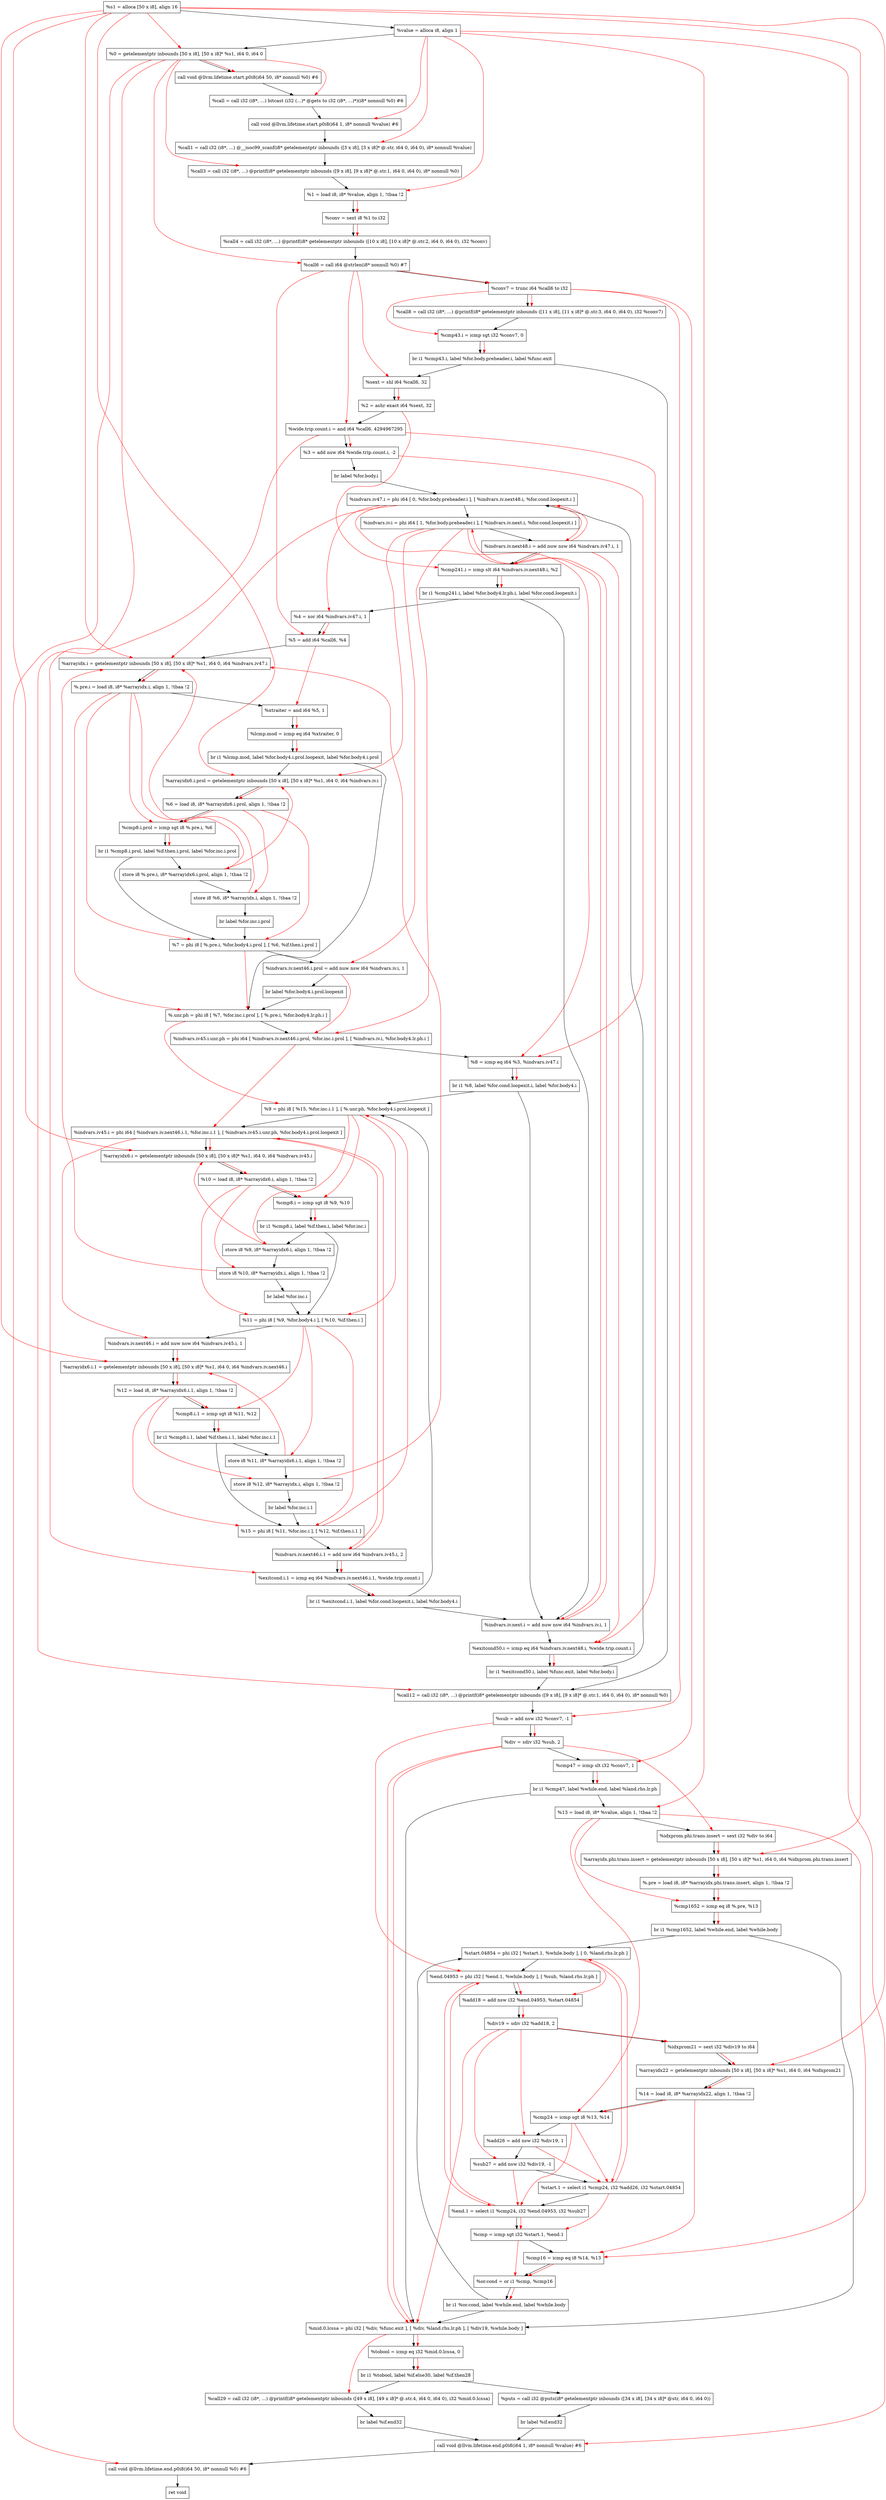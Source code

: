 digraph "CDFG for'main' function" {
	Node0x55e6346c7688[shape=record, label="  %s1 = alloca [50 x i8], align 16"];
	Node0x55e6346c7708[shape=record, label="  %value = alloca i8, align 1"];
	Node0x55e6346c77b8[shape=record, label="  %0 = getelementptr inbounds [50 x i8], [50 x i8]* %s1, i64 0, i64 0"];
	Node0x55e6346c7a08[shape=record, label="  call void @llvm.lifetime.start.p0i8(i64 50, i8* nonnull %0) #6"];
	Node0x55e6346c7e60[shape=record, label="  %call = call i32 (i8*, ...) bitcast (i32 (...)* @gets to i32 (i8*, ...)*)(i8* nonnull %0) #6"];
	Node0x55e6346c7ff8[shape=record, label="  call void @llvm.lifetime.start.p0i8(i64 1, i8* nonnull %value) #6"];
	Node0x55e6346c8258[shape=record, label="  %call1 = call i32 (i8*, ...) @__isoc99_scanf(i8* getelementptr inbounds ([3 x i8], [3 x i8]* @.str, i64 0, i64 0), i8* nonnull %value)"];
	Node0x55e6346c8688[shape=record, label="  %call3 = call i32 (i8*, ...) @printf(i8* getelementptr inbounds ([9 x i8], [9 x i8]* @.str.1, i64 0, i64 0), i8* nonnull %0)"];
	Node0x55e6346c8768[shape=record, label="  %1 = load i8, i8* %value, align 1, !tbaa !2"];
	Node0x55e6346c87e8[shape=record, label="  %conv = sext i8 %1 to i32"];
	Node0x55e6346c8918[shape=record, label="  %call4 = call i32 (i8*, ...) @printf(i8* getelementptr inbounds ([10 x i8], [10 x i8]* @.str.2, i64 0, i64 0), i32 %conv)"];
	Node0x55e6346c8b50[shape=record, label="  %call6 = call i64 @strlen(i8* nonnull %0) #7"];
	Node0x55e6346c8c28[shape=record, label="  %conv7 = trunc i64 %call6 to i32"];
	Node0x55e6346c8d78[shape=record, label="  %call8 = call i32 (i8*, ...) @printf(i8* getelementptr inbounds ([11 x i8], [11 x i8]* @.str.3, i64 0, i64 0), i32 %conv7)"];
	Node0x55e6346c8e50[shape=record, label="  %cmp43.i = icmp sgt i32 %conv7, 0"];
	Node0x55e6346c9278[shape=record, label="  br i1 %cmp43.i, label %for.body.preheader.i, label %func.exit"];
	Node0x55e6346c9350[shape=record, label="  %sext = shl i64 %call6, 32"];
	Node0x55e6346c93c0[shape=record, label="  %2 = ashr exact i64 %sext, 32"];
	Node0x55e6346c94c0[shape=record, label="  %wide.trip.count.i = and i64 %call6, 4294967295"];
	Node0x55e6346c95c0[shape=record, label="  %3 = add nsw i64 %wide.trip.count.i, -2"];
	Node0x55e6346c9668[shape=record, label="  br label %for.body.i"];
	Node0x55e6346c97f0[shape=record, label="  %indvars.iv.next.i = add nuw nsw i64 %indvars.iv.i, 1"];
	Node0x55e6346c99b0[shape=record, label="  %exitcond50.i = icmp eq i64 %indvars.iv.next48.i, %wide.trip.count.i"];
	Node0x55e6346c9a38[shape=record, label="  br i1 %exitcond50.i, label %func.exit, label %for.body.i"];
	Node0x55e6346c9a88[shape=record, label="  %indvars.iv47.i = phi i64 [ 0, %for.body.preheader.i ], [ %indvars.iv.next48.i, %for.cond.loopexit.i ]"];
	Node0x55e6346c9b28[shape=record, label="  %indvars.iv.i = phi i64 [ 1, %for.body.preheader.i ], [ %indvars.iv.next.i, %for.cond.loopexit.i ]"];
	Node0x55e6346c9bf0[shape=record, label="  %indvars.iv.next48.i = add nuw nsw i64 %indvars.iv47.i, 1"];
	Node0x55e6346c9c60[shape=record, label="  %cmp241.i = icmp slt i64 %indvars.iv.next48.i, %2"];
	Node0x55e6346ca088[shape=record, label="  br i1 %cmp241.i, label %for.body4.lr.ph.i, label %for.cond.loopexit.i"];
	Node0x55e6346ca100[shape=record, label="  %4 = xor i64 %indvars.iv47.i, 1"];
	Node0x55e6346ca1c0[shape=record, label="  %5 = add i64 %call6, %4"];
	Node0x55e6346ca248[shape=record, label="  %arrayidx.i = getelementptr inbounds [50 x i8], [50 x i8]* %s1, i64 0, i64 %indvars.iv47.i"];
	Node0x55e6346c9908[shape=record, label="  %.pre.i = load i8, i8* %arrayidx.i, align 1, !tbaa !2"];
	Node0x55e6346ca2d0[shape=record, label="  %xtraiter = and i64 %5, 1"];
	Node0x55e6346ca340[shape=record, label="  %lcmp.mod = icmp eq i64 %xtraiter, 0"];
	Node0x55e6346ca558[shape=record, label="  br i1 %lcmp.mod, label %for.body4.i.prol.loopexit, label %for.body4.i.prol"];
	Node0x55e6346ca5e8[shape=record, label="  %arrayidx6.i.prol = getelementptr inbounds [50 x i8], [50 x i8]* %s1, i64 0, i64 %indvars.iv.i"];
	Node0x55e6346c9118[shape=record, label="  %6 = load i8, i8* %arrayidx6.i.prol, align 1, !tbaa !2"];
	Node0x55e6346ca700[shape=record, label="  %cmp8.i.prol = icmp sgt i8 %.pre.i, %6"];
	Node0x55e6346ca918[shape=record, label="  br i1 %cmp8.i.prol, label %if.then.i.prol, label %for.inc.i.prol"];
	Node0x55e6346ca990[shape=record, label="  store i8 %.pre.i, i8* %arrayidx6.i.prol, align 1, !tbaa !2"];
	Node0x55e6346caa10[shape=record, label="  store i8 %6, i8* %arrayidx.i, align 1, !tbaa !2"];
	Node0x55e6346ca7a8[shape=record, label="  br label %for.inc.i.prol"];
	Node0x55e6346caa68[shape=record, label="  %7 = phi i8 [ %.pre.i, %for.body4.i.prol ], [ %6, %if.then.i.prol ]"];
	Node0x55e6346cab30[shape=record, label="  %indvars.iv.next46.i.prol = add nuw nsw i64 %indvars.iv.i, 1"];
	Node0x55e6346ca888[shape=record, label="  br label %for.body4.i.prol.loopexit"];
	Node0x55e6346cabe8[shape=record, label="  %.unr.ph = phi i8 [ %7, %for.inc.i.prol ], [ %.pre.i, %for.body4.lr.ph.i ]"];
	Node0x55e6346cac88[shape=record, label="  %indvars.iv45.i.unr.ph = phi i64 [ %indvars.iv.next46.i.prol, %for.inc.i.prol ], [ %indvars.iv.i, %for.body4.lr.ph.i ]"];
	Node0x55e6346cad50[shape=record, label="  %8 = icmp eq i64 %3, %indvars.iv47.i"];
	Node0x55e6346c6498[shape=record, label="  br i1 %8, label %for.cond.loopexit.i, label %for.body4.i"];
	Node0x55e6346c65a8[shape=record, label="  %9 = phi i8 [ %15, %for.inc.i.1 ], [ %.unr.ph, %for.body4.i.prol.loopexit ]"];
	Node0x55e6346c6728[shape=record, label="  %indvars.iv45.i = phi i64 [ %indvars.iv.next46.i.1, %for.inc.i.1 ], [ %indvars.iv45.i.unr.ph, %for.body4.i.prol.loopexit ]"];
	Node0x55e6346c6808[shape=record, label="  %arrayidx6.i = getelementptr inbounds [50 x i8], [50 x i8]* %s1, i64 0, i64 %indvars.iv45.i"];
	Node0x55e6346c6878[shape=record, label="  %10 = load i8, i8* %arrayidx6.i, align 1, !tbaa !2"];
	Node0x55e6346c68f0[shape=record, label="  %cmp8.i = icmp sgt i8 %9, %10"];
	Node0x55e6346c6b58[shape=record, label="  br i1 %cmp8.i, label %if.then.i, label %for.inc.i"];
	Node0x55e6346c6bd0[shape=record, label="  store i8 %9, i8* %arrayidx6.i, align 1, !tbaa !2"];
	Node0x55e6346cbe90[shape=record, label="  store i8 %10, i8* %arrayidx.i, align 1, !tbaa !2"];
	Node0x55e6346c69e8[shape=record, label="  br label %for.inc.i"];
	Node0x55e6346cbee8[shape=record, label="  %11 = phi i8 [ %9, %for.body4.i ], [ %10, %if.then.i ]"];
	Node0x55e6346cbfb0[shape=record, label="  %indvars.iv.next46.i = add nuw nsw i64 %indvars.iv45.i, 1"];
	Node0x55e6346cc0c8[shape=record, label="  %arrayidx6.i.1 = getelementptr inbounds [50 x i8], [50 x i8]* %s1, i64 0, i64 %indvars.iv.next46.i"];
	Node0x55e6346c6ac8[shape=record, label="  %12 = load i8, i8* %arrayidx6.i.1, align 1, !tbaa !2"];
	Node0x55e6346cc150[shape=record, label="  %cmp8.i.1 = icmp sgt i8 %11, %12"];
	Node0x55e6346cc8d8[shape=record, label="  br i1 %cmp8.i.1, label %if.then.i.1, label %for.inc.i.1"];
	Node0x55e6346cc988[shape=record, label="  %call12 = call i32 (i8*, ...) @printf(i8* getelementptr inbounds ([9 x i8], [9 x i8]* @.str.1, i64 0, i64 0), i8* nonnull %0)"];
	Node0x55e6346cca90[shape=record, label="  %sub = add nsw i32 %conv7, -1"];
	Node0x55e6346ccb50[shape=record, label="  %div = sdiv i32 %sub, 2"];
	Node0x55e6346ccbe0[shape=record, label="  %cmp47 = icmp slt i32 %conv7, 1"];
	Node0x55e6346ccde8[shape=record, label="  br i1 %cmp47, label %while.end, label %land.rhs.lr.ph"];
	Node0x55e6346ccd58[shape=record, label="  %13 = load i8, i8* %value, align 1, !tbaa !2"];
	Node0x55e6346cce78[shape=record, label="  %idxprom.phi.trans.insert = sext i32 %div to i64"];
	Node0x55e6346ccf68[shape=record, label="  %arrayidx.phi.trans.insert = getelementptr inbounds [50 x i8], [50 x i8]* %s1, i64 0, i64 %idxprom.phi.trans.insert"];
	Node0x55e6346cd018[shape=record, label="  %.pre = load i8, i8* %arrayidx.phi.trans.insert, align 1, !tbaa !2"];
	Node0x55e6346cd0b0[shape=record, label="  %cmp1652 = icmp eq i8 %.pre, %13"];
	Node0x55e6346cd208[shape=record, label="  br i1 %cmp1652, label %while.end, label %while.body"];
	Node0x55e6346cd278[shape=record, label="  %start.04854 = phi i32 [ %start.1, %while.body ], [ 0, %land.rhs.lr.ph ]"];
	Node0x55e6346cd3c8[shape=record, label="  %end.04953 = phi i32 [ %end.1, %while.body ], [ %sub, %land.rhs.lr.ph ]"];
	Node0x55e6346cd4c0[shape=record, label="  %add18 = add nsw i32 %end.04953, %start.04854"];
	Node0x55e6346cd550[shape=record, label="  %div19 = sdiv i32 %add18, 2"];
	Node0x55e6346cd5c8[shape=record, label="  %idxprom21 = sext i32 %div19 to i64"];
	Node0x55e6346cd688[shape=record, label="  %arrayidx22 = getelementptr inbounds [50 x i8], [50 x i8]* %s1, i64 0, i64 %idxprom21"];
	Node0x55e6346cd728[shape=record, label="  %14 = load i8, i8* %arrayidx22, align 1, !tbaa !2"];
	Node0x55e6346cd7a0[shape=record, label="  %cmp24 = icmp sgt i8 %13, %14"];
	Node0x55e6346cd830[shape=record, label="  %add26 = add nsw i32 %div19, 1"];
	Node0x55e6346cd8c0[shape=record, label="  %sub27 = add nsw i32 %div19, -1"];
	Node0x55e6346cd968[shape=record, label="  %start.1 = select i1 %cmp24, i32 %add26, i32 %start.04854"];
	Node0x55e6346cd9f8[shape=record, label="  %end.1 = select i1 %cmp24, i32 %end.04953, i32 %sub27"];
	Node0x55e6346cda70[shape=record, label="  %cmp = icmp sgt i32 %start.1, %end.1"];
	Node0x55e6346cdb00[shape=record, label="  %cmp16 = icmp eq i8 %14, %13"];
	Node0x55e6346cdb90[shape=record, label="  %or.cond = or i1 %cmp, %cmp16"];
	Node0x55e6346cdc38[shape=record, label="  br i1 %or.cond, label %while.end, label %while.body"];
	Node0x55e6346cdc88[shape=record, label="  %mid.0.lcssa = phi i32 [ %div, %func.exit ], [ %div, %land.rhs.lr.ph ], [ %div19, %while.body ]"];
	Node0x55e6346cdd70[shape=record, label="  %tobool = icmp eq i32 %mid.0.lcssa, 0"];
	Node0x55e6346cdee8[shape=record, label="  br i1 %tobool, label %if.else30, label %if.then28"];
	Node0x55e6346ce018[shape=record, label="  %call29 = call i32 (i8*, ...) @printf(i8* getelementptr inbounds ([49 x i8], [49 x i8]* @.str.4, i64 0, i64 0), i32 %mid.0.lcssa)"];
	Node0x55e6346cd178[shape=record, label="  br label %if.end32"];
	Node0x55e6346ce2d0[shape=record, label="  %puts = call i32 @puts(i8* getelementptr inbounds ([34 x i8], [34 x i8]* @str, i64 0, i64 0))"];
	Node0x55e6346ce3a8[shape=record, label="  br label %if.end32"];
	Node0x55e6346ce4f8[shape=record, label="  call void @llvm.lifetime.end.p0i8(i64 1, i8* nonnull %value) #6"];
	Node0x55e6346ce608[shape=record, label="  call void @llvm.lifetime.end.p0i8(i64 50, i8* nonnull %0) #6"];
	Node0x55e6346ce6b0[shape=record, label="  ret void"];
	Node0x55e6346ce720[shape=record, label="  store i8 %11, i8* %arrayidx6.i.1, align 1, !tbaa !2"];
	Node0x55e6346ce7a0[shape=record, label="  store i8 %12, i8* %arrayidx.i, align 1, !tbaa !2"];
	Node0x55e6346cc848[shape=record, label="  br label %for.inc.i.1"];
	Node0x55e6346ce7f8[shape=record, label="  %15 = phi i8 [ %11, %for.inc.i ], [ %12, %if.then.i.1 ]"];
	Node0x55e6346ce8c0[shape=record, label="  %indvars.iv.next46.i.1 = add nsw i64 %indvars.iv45.i, 2"];
	Node0x55e6346ce930[shape=record, label="  %exitcond.i.1 = icmp eq i64 %indvars.iv.next46.i.1, %wide.trip.count.i"];
	Node0x55e6346ce9b8[shape=record, label="  br i1 %exitcond.i.1, label %for.cond.loopexit.i, label %for.body4.i"];
	Node0x55e6346c7688 -> Node0x55e6346c7708
	Node0x55e6346c7708 -> Node0x55e6346c77b8
	Node0x55e6346c77b8 -> Node0x55e6346c7a08
	Node0x55e6346c7a08 -> Node0x55e6346c7e60
	Node0x55e6346c7e60 -> Node0x55e6346c7ff8
	Node0x55e6346c7ff8 -> Node0x55e6346c8258
	Node0x55e6346c8258 -> Node0x55e6346c8688
	Node0x55e6346c8688 -> Node0x55e6346c8768
	Node0x55e6346c8768 -> Node0x55e6346c87e8
	Node0x55e6346c87e8 -> Node0x55e6346c8918
	Node0x55e6346c8918 -> Node0x55e6346c8b50
	Node0x55e6346c8b50 -> Node0x55e6346c8c28
	Node0x55e6346c8c28 -> Node0x55e6346c8d78
	Node0x55e6346c8d78 -> Node0x55e6346c8e50
	Node0x55e6346c8e50 -> Node0x55e6346c9278
	Node0x55e6346c9278 -> Node0x55e6346c9350
	Node0x55e6346c9278 -> Node0x55e6346cc988
	Node0x55e6346c9350 -> Node0x55e6346c93c0
	Node0x55e6346c93c0 -> Node0x55e6346c94c0
	Node0x55e6346c94c0 -> Node0x55e6346c95c0
	Node0x55e6346c95c0 -> Node0x55e6346c9668
	Node0x55e6346c9668 -> Node0x55e6346c9a88
	Node0x55e6346c97f0 -> Node0x55e6346c99b0
	Node0x55e6346c99b0 -> Node0x55e6346c9a38
	Node0x55e6346c9a38 -> Node0x55e6346cc988
	Node0x55e6346c9a38 -> Node0x55e6346c9a88
	Node0x55e6346c9a88 -> Node0x55e6346c9b28
	Node0x55e6346c9b28 -> Node0x55e6346c9bf0
	Node0x55e6346c9bf0 -> Node0x55e6346c9c60
	Node0x55e6346c9c60 -> Node0x55e6346ca088
	Node0x55e6346ca088 -> Node0x55e6346ca100
	Node0x55e6346ca088 -> Node0x55e6346c97f0
	Node0x55e6346ca100 -> Node0x55e6346ca1c0
	Node0x55e6346ca1c0 -> Node0x55e6346ca248
	Node0x55e6346ca248 -> Node0x55e6346c9908
	Node0x55e6346c9908 -> Node0x55e6346ca2d0
	Node0x55e6346ca2d0 -> Node0x55e6346ca340
	Node0x55e6346ca340 -> Node0x55e6346ca558
	Node0x55e6346ca558 -> Node0x55e6346cabe8
	Node0x55e6346ca558 -> Node0x55e6346ca5e8
	Node0x55e6346ca5e8 -> Node0x55e6346c9118
	Node0x55e6346c9118 -> Node0x55e6346ca700
	Node0x55e6346ca700 -> Node0x55e6346ca918
	Node0x55e6346ca918 -> Node0x55e6346ca990
	Node0x55e6346ca918 -> Node0x55e6346caa68
	Node0x55e6346ca990 -> Node0x55e6346caa10
	Node0x55e6346caa10 -> Node0x55e6346ca7a8
	Node0x55e6346ca7a8 -> Node0x55e6346caa68
	Node0x55e6346caa68 -> Node0x55e6346cab30
	Node0x55e6346cab30 -> Node0x55e6346ca888
	Node0x55e6346ca888 -> Node0x55e6346cabe8
	Node0x55e6346cabe8 -> Node0x55e6346cac88
	Node0x55e6346cac88 -> Node0x55e6346cad50
	Node0x55e6346cad50 -> Node0x55e6346c6498
	Node0x55e6346c6498 -> Node0x55e6346c97f0
	Node0x55e6346c6498 -> Node0x55e6346c65a8
	Node0x55e6346c65a8 -> Node0x55e6346c6728
	Node0x55e6346c6728 -> Node0x55e6346c6808
	Node0x55e6346c6808 -> Node0x55e6346c6878
	Node0x55e6346c6878 -> Node0x55e6346c68f0
	Node0x55e6346c68f0 -> Node0x55e6346c6b58
	Node0x55e6346c6b58 -> Node0x55e6346c6bd0
	Node0x55e6346c6b58 -> Node0x55e6346cbee8
	Node0x55e6346c6bd0 -> Node0x55e6346cbe90
	Node0x55e6346cbe90 -> Node0x55e6346c69e8
	Node0x55e6346c69e8 -> Node0x55e6346cbee8
	Node0x55e6346cbee8 -> Node0x55e6346cbfb0
	Node0x55e6346cbfb0 -> Node0x55e6346cc0c8
	Node0x55e6346cc0c8 -> Node0x55e6346c6ac8
	Node0x55e6346c6ac8 -> Node0x55e6346cc150
	Node0x55e6346cc150 -> Node0x55e6346cc8d8
	Node0x55e6346cc8d8 -> Node0x55e6346ce720
	Node0x55e6346cc8d8 -> Node0x55e6346ce7f8
	Node0x55e6346cc988 -> Node0x55e6346cca90
	Node0x55e6346cca90 -> Node0x55e6346ccb50
	Node0x55e6346ccb50 -> Node0x55e6346ccbe0
	Node0x55e6346ccbe0 -> Node0x55e6346ccde8
	Node0x55e6346ccde8 -> Node0x55e6346cdc88
	Node0x55e6346ccde8 -> Node0x55e6346ccd58
	Node0x55e6346ccd58 -> Node0x55e6346cce78
	Node0x55e6346cce78 -> Node0x55e6346ccf68
	Node0x55e6346ccf68 -> Node0x55e6346cd018
	Node0x55e6346cd018 -> Node0x55e6346cd0b0
	Node0x55e6346cd0b0 -> Node0x55e6346cd208
	Node0x55e6346cd208 -> Node0x55e6346cdc88
	Node0x55e6346cd208 -> Node0x55e6346cd278
	Node0x55e6346cd278 -> Node0x55e6346cd3c8
	Node0x55e6346cd3c8 -> Node0x55e6346cd4c0
	Node0x55e6346cd4c0 -> Node0x55e6346cd550
	Node0x55e6346cd550 -> Node0x55e6346cd5c8
	Node0x55e6346cd5c8 -> Node0x55e6346cd688
	Node0x55e6346cd688 -> Node0x55e6346cd728
	Node0x55e6346cd728 -> Node0x55e6346cd7a0
	Node0x55e6346cd7a0 -> Node0x55e6346cd830
	Node0x55e6346cd830 -> Node0x55e6346cd8c0
	Node0x55e6346cd8c0 -> Node0x55e6346cd968
	Node0x55e6346cd968 -> Node0x55e6346cd9f8
	Node0x55e6346cd9f8 -> Node0x55e6346cda70
	Node0x55e6346cda70 -> Node0x55e6346cdb00
	Node0x55e6346cdb00 -> Node0x55e6346cdb90
	Node0x55e6346cdb90 -> Node0x55e6346cdc38
	Node0x55e6346cdc38 -> Node0x55e6346cdc88
	Node0x55e6346cdc38 -> Node0x55e6346cd278
	Node0x55e6346cdc88 -> Node0x55e6346cdd70
	Node0x55e6346cdd70 -> Node0x55e6346cdee8
	Node0x55e6346cdee8 -> Node0x55e6346ce2d0
	Node0x55e6346cdee8 -> Node0x55e6346ce018
	Node0x55e6346ce018 -> Node0x55e6346cd178
	Node0x55e6346cd178 -> Node0x55e6346ce4f8
	Node0x55e6346ce2d0 -> Node0x55e6346ce3a8
	Node0x55e6346ce3a8 -> Node0x55e6346ce4f8
	Node0x55e6346ce4f8 -> Node0x55e6346ce608
	Node0x55e6346ce608 -> Node0x55e6346ce6b0
	Node0x55e6346ce720 -> Node0x55e6346ce7a0
	Node0x55e6346ce7a0 -> Node0x55e6346cc848
	Node0x55e6346cc848 -> Node0x55e6346ce7f8
	Node0x55e6346ce7f8 -> Node0x55e6346ce8c0
	Node0x55e6346ce8c0 -> Node0x55e6346ce930
	Node0x55e6346ce930 -> Node0x55e6346ce9b8
	Node0x55e6346ce9b8 -> Node0x55e6346c97f0
	Node0x55e6346ce9b8 -> Node0x55e6346c65a8
edge [color=red]
	Node0x55e6346c7688 -> Node0x55e6346c77b8
	Node0x55e6346c77b8 -> Node0x55e6346c7a08
	Node0x55e6346c77b8 -> Node0x55e6346c7e60
	Node0x55e6346c7708 -> Node0x55e6346c7ff8
	Node0x55e6346c7708 -> Node0x55e6346c8258
	Node0x55e6346c77b8 -> Node0x55e6346c8688
	Node0x55e6346c7708 -> Node0x55e6346c8768
	Node0x55e6346c8768 -> Node0x55e6346c87e8
	Node0x55e6346c87e8 -> Node0x55e6346c8918
	Node0x55e6346c77b8 -> Node0x55e6346c8b50
	Node0x55e6346c8b50 -> Node0x55e6346c8c28
	Node0x55e6346c8c28 -> Node0x55e6346c8d78
	Node0x55e6346c8c28 -> Node0x55e6346c8e50
	Node0x55e6346c8e50 -> Node0x55e6346c9278
	Node0x55e6346c8b50 -> Node0x55e6346c9350
	Node0x55e6346c9350 -> Node0x55e6346c93c0
	Node0x55e6346c8b50 -> Node0x55e6346c94c0
	Node0x55e6346c94c0 -> Node0x55e6346c95c0
	Node0x55e6346c9b28 -> Node0x55e6346c97f0
	Node0x55e6346c9bf0 -> Node0x55e6346c99b0
	Node0x55e6346c94c0 -> Node0x55e6346c99b0
	Node0x55e6346c99b0 -> Node0x55e6346c9a38
	Node0x55e6346c9bf0 -> Node0x55e6346c9a88
	Node0x55e6346c97f0 -> Node0x55e6346c9b28
	Node0x55e6346c9a88 -> Node0x55e6346c9bf0
	Node0x55e6346c9bf0 -> Node0x55e6346c9c60
	Node0x55e6346c93c0 -> Node0x55e6346c9c60
	Node0x55e6346c9c60 -> Node0x55e6346ca088
	Node0x55e6346c9a88 -> Node0x55e6346ca100
	Node0x55e6346c8b50 -> Node0x55e6346ca1c0
	Node0x55e6346ca100 -> Node0x55e6346ca1c0
	Node0x55e6346c7688 -> Node0x55e6346ca248
	Node0x55e6346c9a88 -> Node0x55e6346ca248
	Node0x55e6346ca248 -> Node0x55e6346c9908
	Node0x55e6346ca1c0 -> Node0x55e6346ca2d0
	Node0x55e6346ca2d0 -> Node0x55e6346ca340
	Node0x55e6346ca340 -> Node0x55e6346ca558
	Node0x55e6346c7688 -> Node0x55e6346ca5e8
	Node0x55e6346c9b28 -> Node0x55e6346ca5e8
	Node0x55e6346ca5e8 -> Node0x55e6346c9118
	Node0x55e6346c9908 -> Node0x55e6346ca700
	Node0x55e6346c9118 -> Node0x55e6346ca700
	Node0x55e6346ca700 -> Node0x55e6346ca918
	Node0x55e6346c9908 -> Node0x55e6346ca990
	Node0x55e6346ca990 -> Node0x55e6346ca5e8
	Node0x55e6346c9118 -> Node0x55e6346caa10
	Node0x55e6346caa10 -> Node0x55e6346ca248
	Node0x55e6346c9908 -> Node0x55e6346caa68
	Node0x55e6346c9118 -> Node0x55e6346caa68
	Node0x55e6346c9b28 -> Node0x55e6346cab30
	Node0x55e6346caa68 -> Node0x55e6346cabe8
	Node0x55e6346c9908 -> Node0x55e6346cabe8
	Node0x55e6346cab30 -> Node0x55e6346cac88
	Node0x55e6346c9b28 -> Node0x55e6346cac88
	Node0x55e6346c95c0 -> Node0x55e6346cad50
	Node0x55e6346c9a88 -> Node0x55e6346cad50
	Node0x55e6346cad50 -> Node0x55e6346c6498
	Node0x55e6346ce7f8 -> Node0x55e6346c65a8
	Node0x55e6346cabe8 -> Node0x55e6346c65a8
	Node0x55e6346ce8c0 -> Node0x55e6346c6728
	Node0x55e6346cac88 -> Node0x55e6346c6728
	Node0x55e6346c7688 -> Node0x55e6346c6808
	Node0x55e6346c6728 -> Node0x55e6346c6808
	Node0x55e6346c6808 -> Node0x55e6346c6878
	Node0x55e6346c65a8 -> Node0x55e6346c68f0
	Node0x55e6346c6878 -> Node0x55e6346c68f0
	Node0x55e6346c68f0 -> Node0x55e6346c6b58
	Node0x55e6346c65a8 -> Node0x55e6346c6bd0
	Node0x55e6346c6bd0 -> Node0x55e6346c6808
	Node0x55e6346c6878 -> Node0x55e6346cbe90
	Node0x55e6346cbe90 -> Node0x55e6346ca248
	Node0x55e6346c65a8 -> Node0x55e6346cbee8
	Node0x55e6346c6878 -> Node0x55e6346cbee8
	Node0x55e6346c6728 -> Node0x55e6346cbfb0
	Node0x55e6346c7688 -> Node0x55e6346cc0c8
	Node0x55e6346cbfb0 -> Node0x55e6346cc0c8
	Node0x55e6346cc0c8 -> Node0x55e6346c6ac8
	Node0x55e6346cbee8 -> Node0x55e6346cc150
	Node0x55e6346c6ac8 -> Node0x55e6346cc150
	Node0x55e6346cc150 -> Node0x55e6346cc8d8
	Node0x55e6346c77b8 -> Node0x55e6346cc988
	Node0x55e6346c8c28 -> Node0x55e6346cca90
	Node0x55e6346cca90 -> Node0x55e6346ccb50
	Node0x55e6346c8c28 -> Node0x55e6346ccbe0
	Node0x55e6346ccbe0 -> Node0x55e6346ccde8
	Node0x55e6346c7708 -> Node0x55e6346ccd58
	Node0x55e6346ccb50 -> Node0x55e6346cce78
	Node0x55e6346c7688 -> Node0x55e6346ccf68
	Node0x55e6346cce78 -> Node0x55e6346ccf68
	Node0x55e6346ccf68 -> Node0x55e6346cd018
	Node0x55e6346cd018 -> Node0x55e6346cd0b0
	Node0x55e6346ccd58 -> Node0x55e6346cd0b0
	Node0x55e6346cd0b0 -> Node0x55e6346cd208
	Node0x55e6346cd968 -> Node0x55e6346cd278
	Node0x55e6346cd9f8 -> Node0x55e6346cd3c8
	Node0x55e6346cca90 -> Node0x55e6346cd3c8
	Node0x55e6346cd3c8 -> Node0x55e6346cd4c0
	Node0x55e6346cd278 -> Node0x55e6346cd4c0
	Node0x55e6346cd4c0 -> Node0x55e6346cd550
	Node0x55e6346cd550 -> Node0x55e6346cd5c8
	Node0x55e6346c7688 -> Node0x55e6346cd688
	Node0x55e6346cd5c8 -> Node0x55e6346cd688
	Node0x55e6346cd688 -> Node0x55e6346cd728
	Node0x55e6346ccd58 -> Node0x55e6346cd7a0
	Node0x55e6346cd728 -> Node0x55e6346cd7a0
	Node0x55e6346cd550 -> Node0x55e6346cd830
	Node0x55e6346cd550 -> Node0x55e6346cd8c0
	Node0x55e6346cd7a0 -> Node0x55e6346cd968
	Node0x55e6346cd830 -> Node0x55e6346cd968
	Node0x55e6346cd278 -> Node0x55e6346cd968
	Node0x55e6346cd7a0 -> Node0x55e6346cd9f8
	Node0x55e6346cd3c8 -> Node0x55e6346cd9f8
	Node0x55e6346cd8c0 -> Node0x55e6346cd9f8
	Node0x55e6346cd968 -> Node0x55e6346cda70
	Node0x55e6346cd9f8 -> Node0x55e6346cda70
	Node0x55e6346cd728 -> Node0x55e6346cdb00
	Node0x55e6346ccd58 -> Node0x55e6346cdb00
	Node0x55e6346cda70 -> Node0x55e6346cdb90
	Node0x55e6346cdb00 -> Node0x55e6346cdb90
	Node0x55e6346cdb90 -> Node0x55e6346cdc38
	Node0x55e6346ccb50 -> Node0x55e6346cdc88
	Node0x55e6346ccb50 -> Node0x55e6346cdc88
	Node0x55e6346cd550 -> Node0x55e6346cdc88
	Node0x55e6346cdc88 -> Node0x55e6346cdd70
	Node0x55e6346cdd70 -> Node0x55e6346cdee8
	Node0x55e6346cdc88 -> Node0x55e6346ce018
	Node0x55e6346c7708 -> Node0x55e6346ce4f8
	Node0x55e6346c77b8 -> Node0x55e6346ce608
	Node0x55e6346cbee8 -> Node0x55e6346ce720
	Node0x55e6346ce720 -> Node0x55e6346cc0c8
	Node0x55e6346c6ac8 -> Node0x55e6346ce7a0
	Node0x55e6346ce7a0 -> Node0x55e6346ca248
	Node0x55e6346cbee8 -> Node0x55e6346ce7f8
	Node0x55e6346c6ac8 -> Node0x55e6346ce7f8
	Node0x55e6346c6728 -> Node0x55e6346ce8c0
	Node0x55e6346ce8c0 -> Node0x55e6346ce930
	Node0x55e6346c94c0 -> Node0x55e6346ce930
	Node0x55e6346ce930 -> Node0x55e6346ce9b8
}
